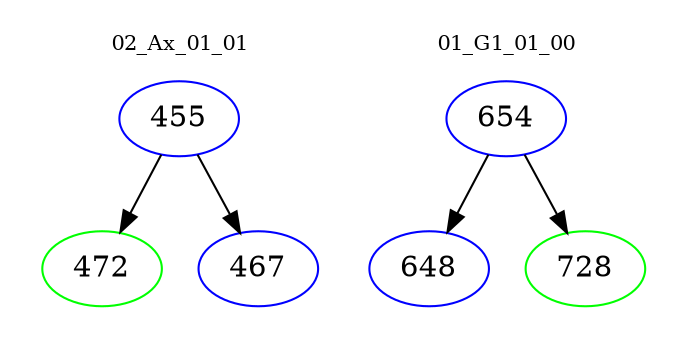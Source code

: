 digraph{
subgraph cluster_0 {
color = white
label = "02_Ax_01_01";
fontsize=10;
T0_455 [label="455", color="blue"]
T0_455 -> T0_472 [color="black"]
T0_472 [label="472", color="green"]
T0_455 -> T0_467 [color="black"]
T0_467 [label="467", color="blue"]
}
subgraph cluster_1 {
color = white
label = "01_G1_01_00";
fontsize=10;
T1_654 [label="654", color="blue"]
T1_654 -> T1_648 [color="black"]
T1_648 [label="648", color="blue"]
T1_654 -> T1_728 [color="black"]
T1_728 [label="728", color="green"]
}
}
